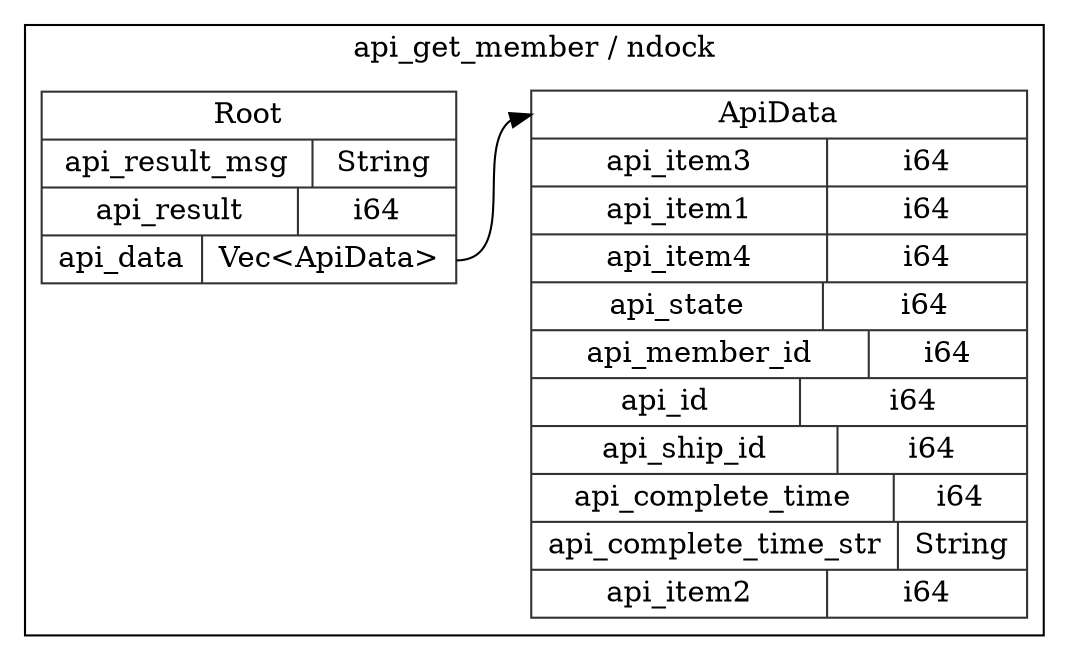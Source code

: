 digraph {
  rankdir=LR;
  subgraph cluster_0 {
    label="api_get_member / ndock";
    node [style="filled", color=white, style="solid", color=gray20];
    api_get_member__ndock__Root [label="<Root> Root  | { api_result_msg | <api_result_msg> String } | { api_result | <api_result> i64 } | { api_data | <api_data> Vec\<ApiData\> }", shape=record];
    api_get_member__ndock__ApiData;
    api_get_member__ndock__Root:api_data:e -> api_get_member__ndock__ApiData:ApiData:w;
    api_get_member__ndock__ApiData [label="<ApiData> ApiData  | { api_item3 | <api_item3> i64 } | { api_item1 | <api_item1> i64 } | { api_item4 | <api_item4> i64 } | { api_state | <api_state> i64 } | { api_member_id | <api_member_id> i64 } | { api_id | <api_id> i64 } | { api_ship_id | <api_ship_id> i64 } | { api_complete_time | <api_complete_time> i64 } | { api_complete_time_str | <api_complete_time_str> String } | { api_item2 | <api_item2> i64 }", shape=record];
  }
}
